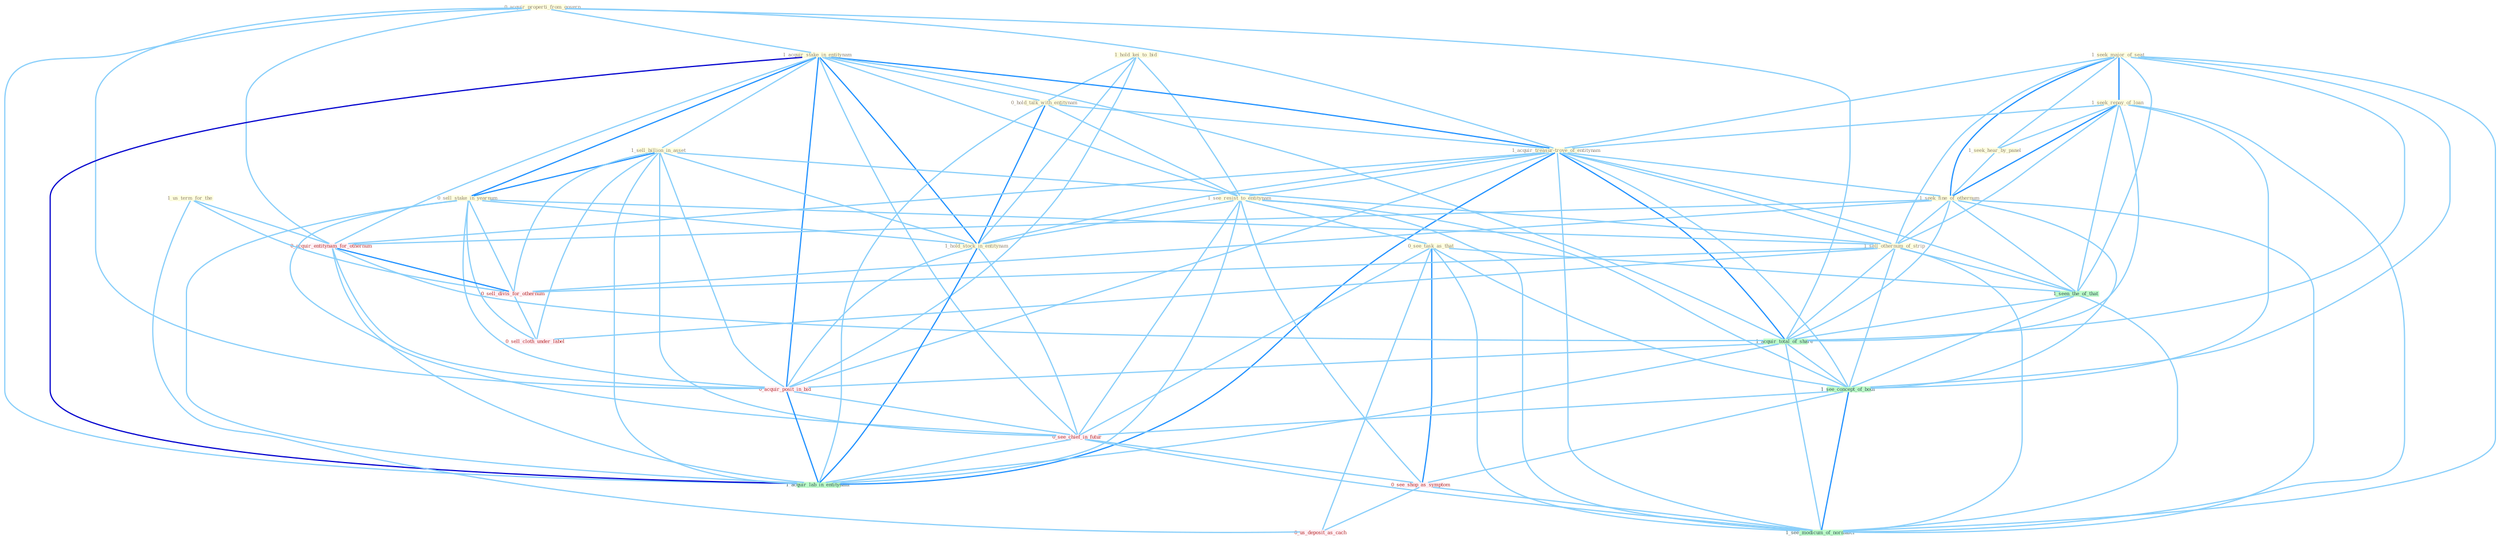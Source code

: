 Graph G{ 
    node
    [shape=polygon,style=filled,width=.5,height=.06,color="#BDFCC9",fixedsize=true,fontsize=4,
    fontcolor="#2f4f4f"];
    {node
    [color="#ffffe0", fontcolor="#8b7d6b"] "0_acquir_properti_from_govern " "1_seek_major_of_seat " "1_seek_repay_of_loan " "1_hold_kei_to_bid " "1_acquir_stake_in_entitynam " "0_hold_talk_with_entitynam " "1_acquir_treasur-trove_of_entitynam " "1_see_resist_to_entitynam " "1_sell_billion_in_asset " "0_sell_stake_in_yearnum " "1_us_term_for_the " "1_hold_stock_in_entitynam " "0_see_task_as_that " "1_seek_hear_by_panel " "1_seek_fine_of_othernum " "1_sell_othernum_of_strip "}
{node [color="#fff0f5", fontcolor="#b22222"] "0_acquir_entitynam_for_othernum " "0_sell_divis_for_othernum " "0_sell_cloth_under_label " "0_acquir_posit_in_bid " "0_see_chief_in_futur " "0_see_shop_as_symptom " "0_us_deposit_as_cach "}
edge [color="#B0E2FF"];

	"0_acquir_properti_from_govern " -- "1_acquir_stake_in_entitynam " [w="1", color="#87cefa" ];
	"0_acquir_properti_from_govern " -- "1_acquir_treasur-trove_of_entitynam " [w="1", color="#87cefa" ];
	"0_acquir_properti_from_govern " -- "0_acquir_entitynam_for_othernum " [w="1", color="#87cefa" ];
	"0_acquir_properti_from_govern " -- "1_acquir_total_of_share " [w="1", color="#87cefa" ];
	"0_acquir_properti_from_govern " -- "0_acquir_posit_in_bid " [w="1", color="#87cefa" ];
	"0_acquir_properti_from_govern " -- "1_acquir_lab_in_entitynam " [w="1", color="#87cefa" ];
	"1_seek_major_of_seat " -- "1_seek_repay_of_loan " [w="2", color="#1e90ff" , len=0.8];
	"1_seek_major_of_seat " -- "1_acquir_treasur-trove_of_entitynam " [w="1", color="#87cefa" ];
	"1_seek_major_of_seat " -- "1_seek_hear_by_panel " [w="1", color="#87cefa" ];
	"1_seek_major_of_seat " -- "1_seek_fine_of_othernum " [w="2", color="#1e90ff" , len=0.8];
	"1_seek_major_of_seat " -- "1_sell_othernum_of_strip " [w="1", color="#87cefa" ];
	"1_seek_major_of_seat " -- "1_seen_the_of_that " [w="1", color="#87cefa" ];
	"1_seek_major_of_seat " -- "1_acquir_total_of_share " [w="1", color="#87cefa" ];
	"1_seek_major_of_seat " -- "1_see_concept_of_both " [w="1", color="#87cefa" ];
	"1_seek_major_of_seat " -- "1_see_modicum_of_normalci " [w="1", color="#87cefa" ];
	"1_seek_repay_of_loan " -- "1_acquir_treasur-trove_of_entitynam " [w="1", color="#87cefa" ];
	"1_seek_repay_of_loan " -- "1_seek_hear_by_panel " [w="1", color="#87cefa" ];
	"1_seek_repay_of_loan " -- "1_seek_fine_of_othernum " [w="2", color="#1e90ff" , len=0.8];
	"1_seek_repay_of_loan " -- "1_sell_othernum_of_strip " [w="1", color="#87cefa" ];
	"1_seek_repay_of_loan " -- "1_seen_the_of_that " [w="1", color="#87cefa" ];
	"1_seek_repay_of_loan " -- "1_acquir_total_of_share " [w="1", color="#87cefa" ];
	"1_seek_repay_of_loan " -- "1_see_concept_of_both " [w="1", color="#87cefa" ];
	"1_seek_repay_of_loan " -- "1_see_modicum_of_normalci " [w="1", color="#87cefa" ];
	"1_hold_kei_to_bid " -- "0_hold_talk_with_entitynam " [w="1", color="#87cefa" ];
	"1_hold_kei_to_bid " -- "1_see_resist_to_entitynam " [w="1", color="#87cefa" ];
	"1_hold_kei_to_bid " -- "1_hold_stock_in_entitynam " [w="1", color="#87cefa" ];
	"1_hold_kei_to_bid " -- "0_acquir_posit_in_bid " [w="1", color="#87cefa" ];
	"1_acquir_stake_in_entitynam " -- "0_hold_talk_with_entitynam " [w="1", color="#87cefa" ];
	"1_acquir_stake_in_entitynam " -- "1_acquir_treasur-trove_of_entitynam " [w="2", color="#1e90ff" , len=0.8];
	"1_acquir_stake_in_entitynam " -- "1_see_resist_to_entitynam " [w="1", color="#87cefa" ];
	"1_acquir_stake_in_entitynam " -- "1_sell_billion_in_asset " [w="1", color="#87cefa" ];
	"1_acquir_stake_in_entitynam " -- "0_sell_stake_in_yearnum " [w="2", color="#1e90ff" , len=0.8];
	"1_acquir_stake_in_entitynam " -- "1_hold_stock_in_entitynam " [w="2", color="#1e90ff" , len=0.8];
	"1_acquir_stake_in_entitynam " -- "0_acquir_entitynam_for_othernum " [w="1", color="#87cefa" ];
	"1_acquir_stake_in_entitynam " -- "1_acquir_total_of_share " [w="1", color="#87cefa" ];
	"1_acquir_stake_in_entitynam " -- "0_acquir_posit_in_bid " [w="2", color="#1e90ff" , len=0.8];
	"1_acquir_stake_in_entitynam " -- "0_see_chief_in_futur " [w="1", color="#87cefa" ];
	"1_acquir_stake_in_entitynam " -- "1_acquir_lab_in_entitynam " [w="3", color="#0000cd" , len=0.6];
	"0_hold_talk_with_entitynam " -- "1_acquir_treasur-trove_of_entitynam " [w="1", color="#87cefa" ];
	"0_hold_talk_with_entitynam " -- "1_see_resist_to_entitynam " [w="1", color="#87cefa" ];
	"0_hold_talk_with_entitynam " -- "1_hold_stock_in_entitynam " [w="2", color="#1e90ff" , len=0.8];
	"0_hold_talk_with_entitynam " -- "1_acquir_lab_in_entitynam " [w="1", color="#87cefa" ];
	"1_acquir_treasur-trove_of_entitynam " -- "1_see_resist_to_entitynam " [w="1", color="#87cefa" ];
	"1_acquir_treasur-trove_of_entitynam " -- "1_hold_stock_in_entitynam " [w="1", color="#87cefa" ];
	"1_acquir_treasur-trove_of_entitynam " -- "1_seek_fine_of_othernum " [w="1", color="#87cefa" ];
	"1_acquir_treasur-trove_of_entitynam " -- "1_sell_othernum_of_strip " [w="1", color="#87cefa" ];
	"1_acquir_treasur-trove_of_entitynam " -- "0_acquir_entitynam_for_othernum " [w="1", color="#87cefa" ];
	"1_acquir_treasur-trove_of_entitynam " -- "1_seen_the_of_that " [w="1", color="#87cefa" ];
	"1_acquir_treasur-trove_of_entitynam " -- "1_acquir_total_of_share " [w="2", color="#1e90ff" , len=0.8];
	"1_acquir_treasur-trove_of_entitynam " -- "0_acquir_posit_in_bid " [w="1", color="#87cefa" ];
	"1_acquir_treasur-trove_of_entitynam " -- "1_see_concept_of_both " [w="1", color="#87cefa" ];
	"1_acquir_treasur-trove_of_entitynam " -- "1_acquir_lab_in_entitynam " [w="2", color="#1e90ff" , len=0.8];
	"1_acquir_treasur-trove_of_entitynam " -- "1_see_modicum_of_normalci " [w="1", color="#87cefa" ];
	"1_see_resist_to_entitynam " -- "1_hold_stock_in_entitynam " [w="1", color="#87cefa" ];
	"1_see_resist_to_entitynam " -- "0_see_task_as_that " [w="1", color="#87cefa" ];
	"1_see_resist_to_entitynam " -- "1_see_concept_of_both " [w="1", color="#87cefa" ];
	"1_see_resist_to_entitynam " -- "0_see_chief_in_futur " [w="1", color="#87cefa" ];
	"1_see_resist_to_entitynam " -- "0_see_shop_as_symptom " [w="1", color="#87cefa" ];
	"1_see_resist_to_entitynam " -- "1_acquir_lab_in_entitynam " [w="1", color="#87cefa" ];
	"1_see_resist_to_entitynam " -- "1_see_modicum_of_normalci " [w="1", color="#87cefa" ];
	"1_sell_billion_in_asset " -- "0_sell_stake_in_yearnum " [w="2", color="#1e90ff" , len=0.8];
	"1_sell_billion_in_asset " -- "1_hold_stock_in_entitynam " [w="1", color="#87cefa" ];
	"1_sell_billion_in_asset " -- "1_sell_othernum_of_strip " [w="1", color="#87cefa" ];
	"1_sell_billion_in_asset " -- "0_sell_divis_for_othernum " [w="1", color="#87cefa" ];
	"1_sell_billion_in_asset " -- "0_sell_cloth_under_label " [w="1", color="#87cefa" ];
	"1_sell_billion_in_asset " -- "0_acquir_posit_in_bid " [w="1", color="#87cefa" ];
	"1_sell_billion_in_asset " -- "0_see_chief_in_futur " [w="1", color="#87cefa" ];
	"1_sell_billion_in_asset " -- "1_acquir_lab_in_entitynam " [w="1", color="#87cefa" ];
	"0_sell_stake_in_yearnum " -- "1_hold_stock_in_entitynam " [w="1", color="#87cefa" ];
	"0_sell_stake_in_yearnum " -- "1_sell_othernum_of_strip " [w="1", color="#87cefa" ];
	"0_sell_stake_in_yearnum " -- "0_sell_divis_for_othernum " [w="1", color="#87cefa" ];
	"0_sell_stake_in_yearnum " -- "0_sell_cloth_under_label " [w="1", color="#87cefa" ];
	"0_sell_stake_in_yearnum " -- "0_acquir_posit_in_bid " [w="1", color="#87cefa" ];
	"0_sell_stake_in_yearnum " -- "0_see_chief_in_futur " [w="1", color="#87cefa" ];
	"0_sell_stake_in_yearnum " -- "1_acquir_lab_in_entitynam " [w="1", color="#87cefa" ];
	"1_us_term_for_the " -- "0_acquir_entitynam_for_othernum " [w="1", color="#87cefa" ];
	"1_us_term_for_the " -- "0_sell_divis_for_othernum " [w="1", color="#87cefa" ];
	"1_us_term_for_the " -- "0_us_deposit_as_cach " [w="1", color="#87cefa" ];
	"1_hold_stock_in_entitynam " -- "0_acquir_posit_in_bid " [w="1", color="#87cefa" ];
	"1_hold_stock_in_entitynam " -- "0_see_chief_in_futur " [w="1", color="#87cefa" ];
	"1_hold_stock_in_entitynam " -- "1_acquir_lab_in_entitynam " [w="2", color="#1e90ff" , len=0.8];
	"0_see_task_as_that " -- "1_seen_the_of_that " [w="1", color="#87cefa" ];
	"0_see_task_as_that " -- "1_see_concept_of_both " [w="1", color="#87cefa" ];
	"0_see_task_as_that " -- "0_see_chief_in_futur " [w="1", color="#87cefa" ];
	"0_see_task_as_that " -- "0_see_shop_as_symptom " [w="2", color="#1e90ff" , len=0.8];
	"0_see_task_as_that " -- "0_us_deposit_as_cach " [w="1", color="#87cefa" ];
	"0_see_task_as_that " -- "1_see_modicum_of_normalci " [w="1", color="#87cefa" ];
	"1_seek_hear_by_panel " -- "1_seek_fine_of_othernum " [w="1", color="#87cefa" ];
	"1_seek_fine_of_othernum " -- "1_sell_othernum_of_strip " [w="1", color="#87cefa" ];
	"1_seek_fine_of_othernum " -- "0_acquir_entitynam_for_othernum " [w="1", color="#87cefa" ];
	"1_seek_fine_of_othernum " -- "1_seen_the_of_that " [w="1", color="#87cefa" ];
	"1_seek_fine_of_othernum " -- "0_sell_divis_for_othernum " [w="1", color="#87cefa" ];
	"1_seek_fine_of_othernum " -- "1_acquir_total_of_share " [w="1", color="#87cefa" ];
	"1_seek_fine_of_othernum " -- "1_see_concept_of_both " [w="1", color="#87cefa" ];
	"1_seek_fine_of_othernum " -- "1_see_modicum_of_normalci " [w="1", color="#87cefa" ];
	"1_sell_othernum_of_strip " -- "1_seen_the_of_that " [w="1", color="#87cefa" ];
	"1_sell_othernum_of_strip " -- "0_sell_divis_for_othernum " [w="1", color="#87cefa" ];
	"1_sell_othernum_of_strip " -- "1_acquir_total_of_share " [w="1", color="#87cefa" ];
	"1_sell_othernum_of_strip " -- "0_sell_cloth_under_label " [w="1", color="#87cefa" ];
	"1_sell_othernum_of_strip " -- "1_see_concept_of_both " [w="1", color="#87cefa" ];
	"1_sell_othernum_of_strip " -- "1_see_modicum_of_normalci " [w="1", color="#87cefa" ];
	"0_acquir_entitynam_for_othernum " -- "0_sell_divis_for_othernum " [w="2", color="#1e90ff" , len=0.8];
	"0_acquir_entitynam_for_othernum " -- "1_acquir_total_of_share " [w="1", color="#87cefa" ];
	"0_acquir_entitynam_for_othernum " -- "0_acquir_posit_in_bid " [w="1", color="#87cefa" ];
	"0_acquir_entitynam_for_othernum " -- "1_acquir_lab_in_entitynam " [w="1", color="#87cefa" ];
	"1_seen_the_of_that " -- "1_acquir_total_of_share " [w="1", color="#87cefa" ];
	"1_seen_the_of_that " -- "1_see_concept_of_both " [w="1", color="#87cefa" ];
	"1_seen_the_of_that " -- "1_see_modicum_of_normalci " [w="1", color="#87cefa" ];
	"0_sell_divis_for_othernum " -- "0_sell_cloth_under_label " [w="1", color="#87cefa" ];
	"1_acquir_total_of_share " -- "0_acquir_posit_in_bid " [w="1", color="#87cefa" ];
	"1_acquir_total_of_share " -- "1_see_concept_of_both " [w="1", color="#87cefa" ];
	"1_acquir_total_of_share " -- "1_acquir_lab_in_entitynam " [w="1", color="#87cefa" ];
	"1_acquir_total_of_share " -- "1_see_modicum_of_normalci " [w="1", color="#87cefa" ];
	"0_acquir_posit_in_bid " -- "0_see_chief_in_futur " [w="1", color="#87cefa" ];
	"0_acquir_posit_in_bid " -- "1_acquir_lab_in_entitynam " [w="2", color="#1e90ff" , len=0.8];
	"1_see_concept_of_both " -- "0_see_chief_in_futur " [w="1", color="#87cefa" ];
	"1_see_concept_of_both " -- "0_see_shop_as_symptom " [w="1", color="#87cefa" ];
	"1_see_concept_of_both " -- "1_see_modicum_of_normalci " [w="2", color="#1e90ff" , len=0.8];
	"0_see_chief_in_futur " -- "0_see_shop_as_symptom " [w="1", color="#87cefa" ];
	"0_see_chief_in_futur " -- "1_acquir_lab_in_entitynam " [w="1", color="#87cefa" ];
	"0_see_chief_in_futur " -- "1_see_modicum_of_normalci " [w="1", color="#87cefa" ];
	"0_see_shop_as_symptom " -- "0_us_deposit_as_cach " [w="1", color="#87cefa" ];
	"0_see_shop_as_symptom " -- "1_see_modicum_of_normalci " [w="1", color="#87cefa" ];
}